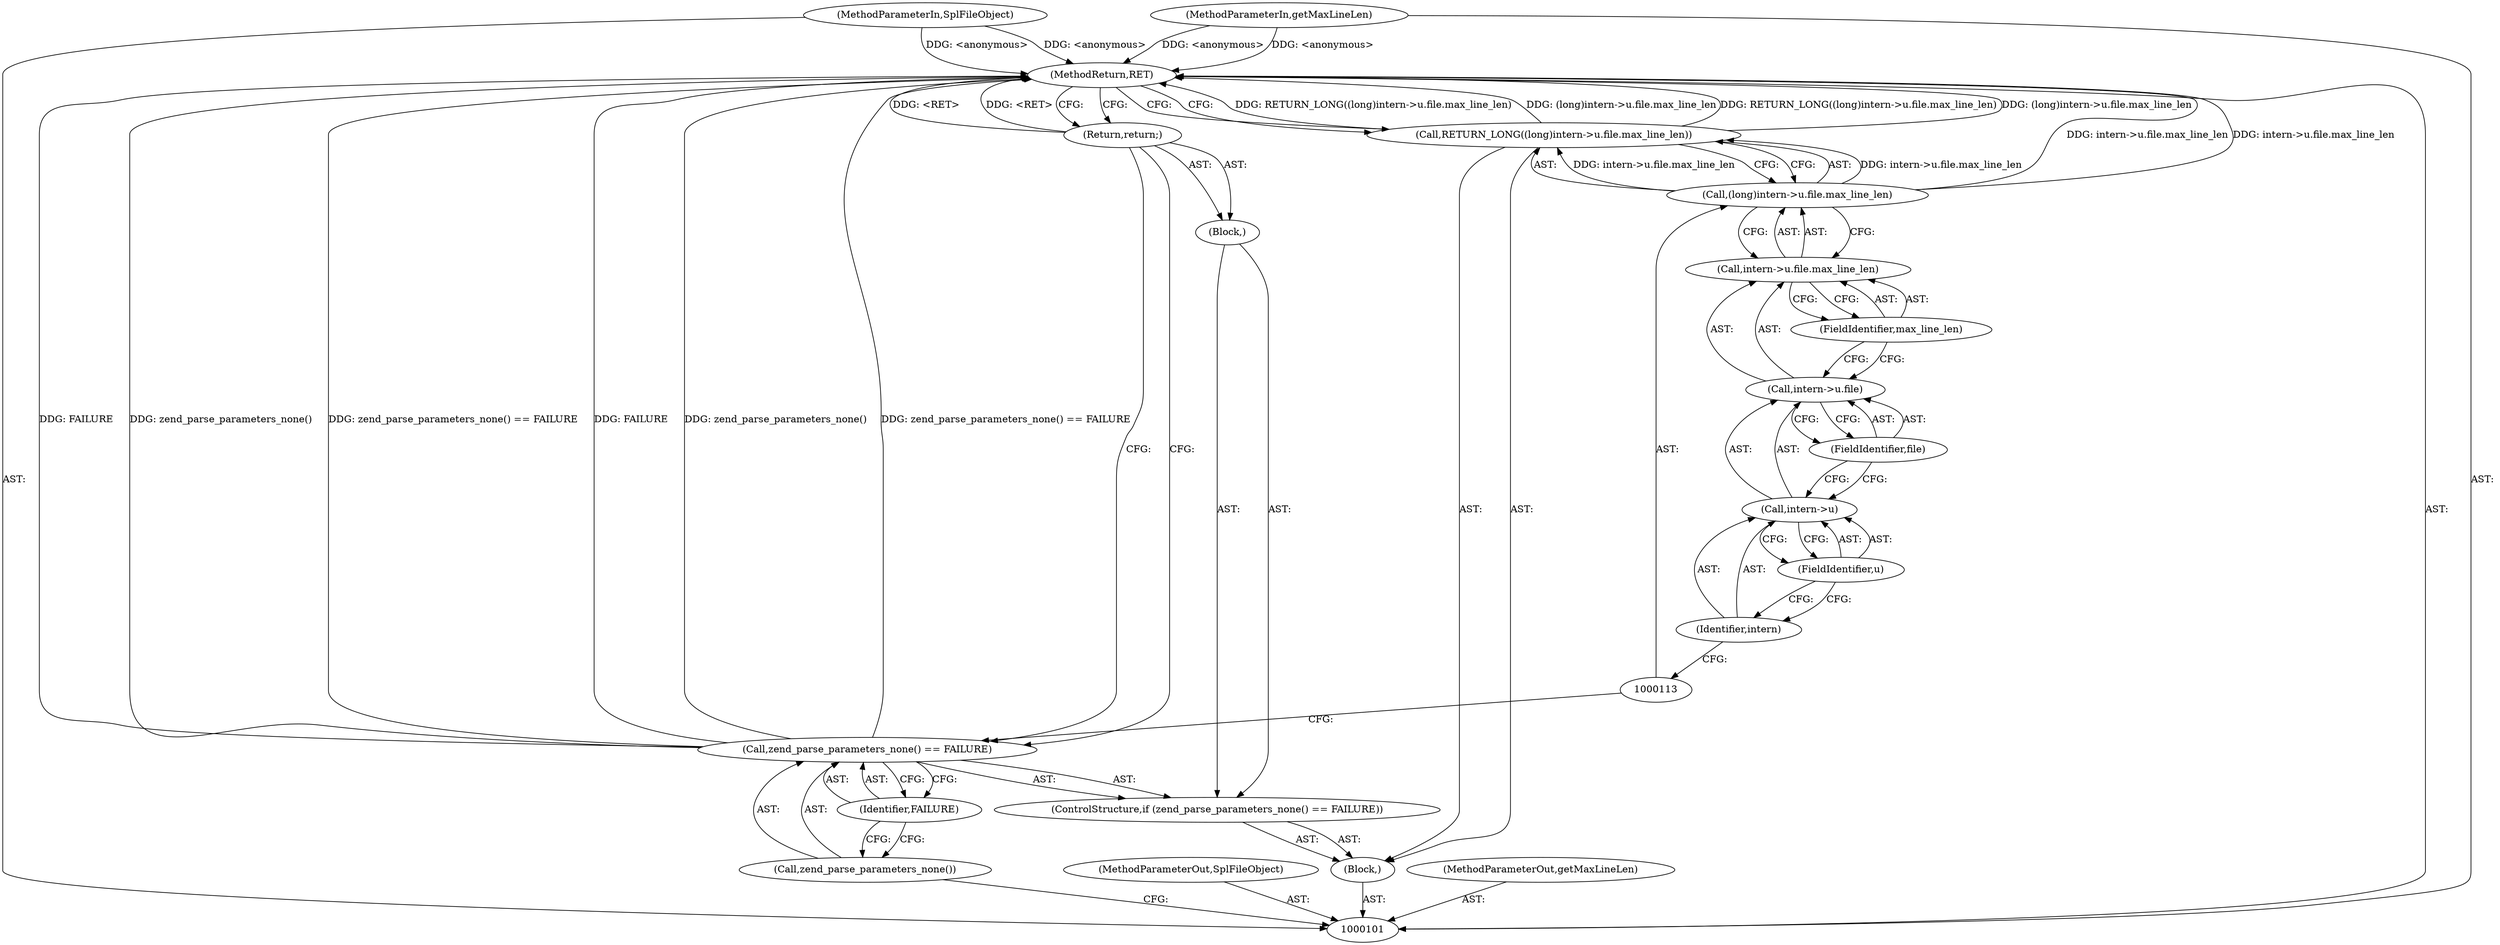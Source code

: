 digraph "0_php-src_7245bff300d3fa8bacbef7897ff080a6f1c23eba?w=1_32" {
"1000121" [label="(MethodReturn,RET)"];
"1000102" [label="(MethodParameterIn,SplFileObject)"];
"1000155" [label="(MethodParameterOut,SplFileObject)"];
"1000103" [label="(MethodParameterIn,getMaxLineLen)"];
"1000156" [label="(MethodParameterOut,getMaxLineLen)"];
"1000104" [label="(Block,)"];
"1000105" [label="(ControlStructure,if (zend_parse_parameters_none() == FAILURE))"];
"1000108" [label="(Identifier,FAILURE)"];
"1000109" [label="(Block,)"];
"1000106" [label="(Call,zend_parse_parameters_none() == FAILURE)"];
"1000107" [label="(Call,zend_parse_parameters_none())"];
"1000110" [label="(Return,return;)"];
"1000111" [label="(Call,RETURN_LONG((long)intern->u.file.max_line_len))"];
"1000112" [label="(Call,(long)intern->u.file.max_line_len)"];
"1000114" [label="(Call,intern->u.file.max_line_len)"];
"1000115" [label="(Call,intern->u.file)"];
"1000116" [label="(Call,intern->u)"];
"1000117" [label="(Identifier,intern)"];
"1000118" [label="(FieldIdentifier,u)"];
"1000119" [label="(FieldIdentifier,file)"];
"1000120" [label="(FieldIdentifier,max_line_len)"];
"1000121" -> "1000101"  [label="AST: "];
"1000121" -> "1000110"  [label="CFG: "];
"1000121" -> "1000111"  [label="CFG: "];
"1000110" -> "1000121"  [label="DDG: <RET>"];
"1000106" -> "1000121"  [label="DDG: FAILURE"];
"1000106" -> "1000121"  [label="DDG: zend_parse_parameters_none()"];
"1000106" -> "1000121"  [label="DDG: zend_parse_parameters_none() == FAILURE"];
"1000112" -> "1000121"  [label="DDG: intern->u.file.max_line_len"];
"1000103" -> "1000121"  [label="DDG: <anonymous>"];
"1000111" -> "1000121"  [label="DDG: RETURN_LONG((long)intern->u.file.max_line_len)"];
"1000111" -> "1000121"  [label="DDG: (long)intern->u.file.max_line_len"];
"1000102" -> "1000121"  [label="DDG: <anonymous>"];
"1000102" -> "1000101"  [label="AST: "];
"1000102" -> "1000121"  [label="DDG: <anonymous>"];
"1000155" -> "1000101"  [label="AST: "];
"1000103" -> "1000101"  [label="AST: "];
"1000103" -> "1000121"  [label="DDG: <anonymous>"];
"1000156" -> "1000101"  [label="AST: "];
"1000104" -> "1000101"  [label="AST: "];
"1000105" -> "1000104"  [label="AST: "];
"1000111" -> "1000104"  [label="AST: "];
"1000105" -> "1000104"  [label="AST: "];
"1000106" -> "1000105"  [label="AST: "];
"1000109" -> "1000105"  [label="AST: "];
"1000108" -> "1000106"  [label="AST: "];
"1000108" -> "1000107"  [label="CFG: "];
"1000106" -> "1000108"  [label="CFG: "];
"1000109" -> "1000105"  [label="AST: "];
"1000110" -> "1000109"  [label="AST: "];
"1000106" -> "1000105"  [label="AST: "];
"1000106" -> "1000108"  [label="CFG: "];
"1000107" -> "1000106"  [label="AST: "];
"1000108" -> "1000106"  [label="AST: "];
"1000110" -> "1000106"  [label="CFG: "];
"1000113" -> "1000106"  [label="CFG: "];
"1000106" -> "1000121"  [label="DDG: FAILURE"];
"1000106" -> "1000121"  [label="DDG: zend_parse_parameters_none()"];
"1000106" -> "1000121"  [label="DDG: zend_parse_parameters_none() == FAILURE"];
"1000107" -> "1000106"  [label="AST: "];
"1000107" -> "1000101"  [label="CFG: "];
"1000108" -> "1000107"  [label="CFG: "];
"1000110" -> "1000109"  [label="AST: "];
"1000110" -> "1000106"  [label="CFG: "];
"1000121" -> "1000110"  [label="CFG: "];
"1000110" -> "1000121"  [label="DDG: <RET>"];
"1000111" -> "1000104"  [label="AST: "];
"1000111" -> "1000112"  [label="CFG: "];
"1000112" -> "1000111"  [label="AST: "];
"1000121" -> "1000111"  [label="CFG: "];
"1000111" -> "1000121"  [label="DDG: RETURN_LONG((long)intern->u.file.max_line_len)"];
"1000111" -> "1000121"  [label="DDG: (long)intern->u.file.max_line_len"];
"1000112" -> "1000111"  [label="DDG: intern->u.file.max_line_len"];
"1000112" -> "1000111"  [label="AST: "];
"1000112" -> "1000114"  [label="CFG: "];
"1000113" -> "1000112"  [label="AST: "];
"1000114" -> "1000112"  [label="AST: "];
"1000111" -> "1000112"  [label="CFG: "];
"1000112" -> "1000121"  [label="DDG: intern->u.file.max_line_len"];
"1000112" -> "1000111"  [label="DDG: intern->u.file.max_line_len"];
"1000114" -> "1000112"  [label="AST: "];
"1000114" -> "1000120"  [label="CFG: "];
"1000115" -> "1000114"  [label="AST: "];
"1000120" -> "1000114"  [label="AST: "];
"1000112" -> "1000114"  [label="CFG: "];
"1000115" -> "1000114"  [label="AST: "];
"1000115" -> "1000119"  [label="CFG: "];
"1000116" -> "1000115"  [label="AST: "];
"1000119" -> "1000115"  [label="AST: "];
"1000120" -> "1000115"  [label="CFG: "];
"1000116" -> "1000115"  [label="AST: "];
"1000116" -> "1000118"  [label="CFG: "];
"1000117" -> "1000116"  [label="AST: "];
"1000118" -> "1000116"  [label="AST: "];
"1000119" -> "1000116"  [label="CFG: "];
"1000117" -> "1000116"  [label="AST: "];
"1000117" -> "1000113"  [label="CFG: "];
"1000118" -> "1000117"  [label="CFG: "];
"1000118" -> "1000116"  [label="AST: "];
"1000118" -> "1000117"  [label="CFG: "];
"1000116" -> "1000118"  [label="CFG: "];
"1000119" -> "1000115"  [label="AST: "];
"1000119" -> "1000116"  [label="CFG: "];
"1000115" -> "1000119"  [label="CFG: "];
"1000120" -> "1000114"  [label="AST: "];
"1000120" -> "1000115"  [label="CFG: "];
"1000114" -> "1000120"  [label="CFG: "];
}

